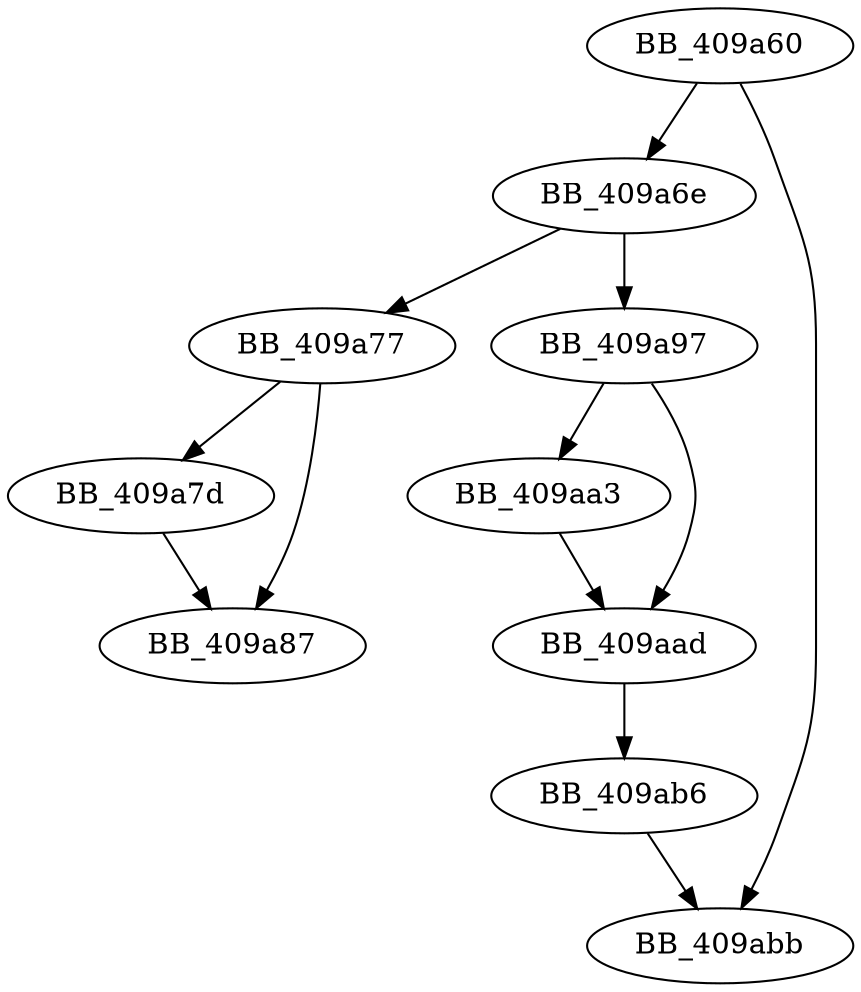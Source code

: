 DiGraph sub_409A60{
BB_409a60->BB_409a6e
BB_409a60->BB_409abb
BB_409a6e->BB_409a77
BB_409a6e->BB_409a97
BB_409a77->BB_409a7d
BB_409a77->BB_409a87
BB_409a7d->BB_409a87
BB_409a97->BB_409aa3
BB_409a97->BB_409aad
BB_409aa3->BB_409aad
BB_409aad->BB_409ab6
BB_409ab6->BB_409abb
}
